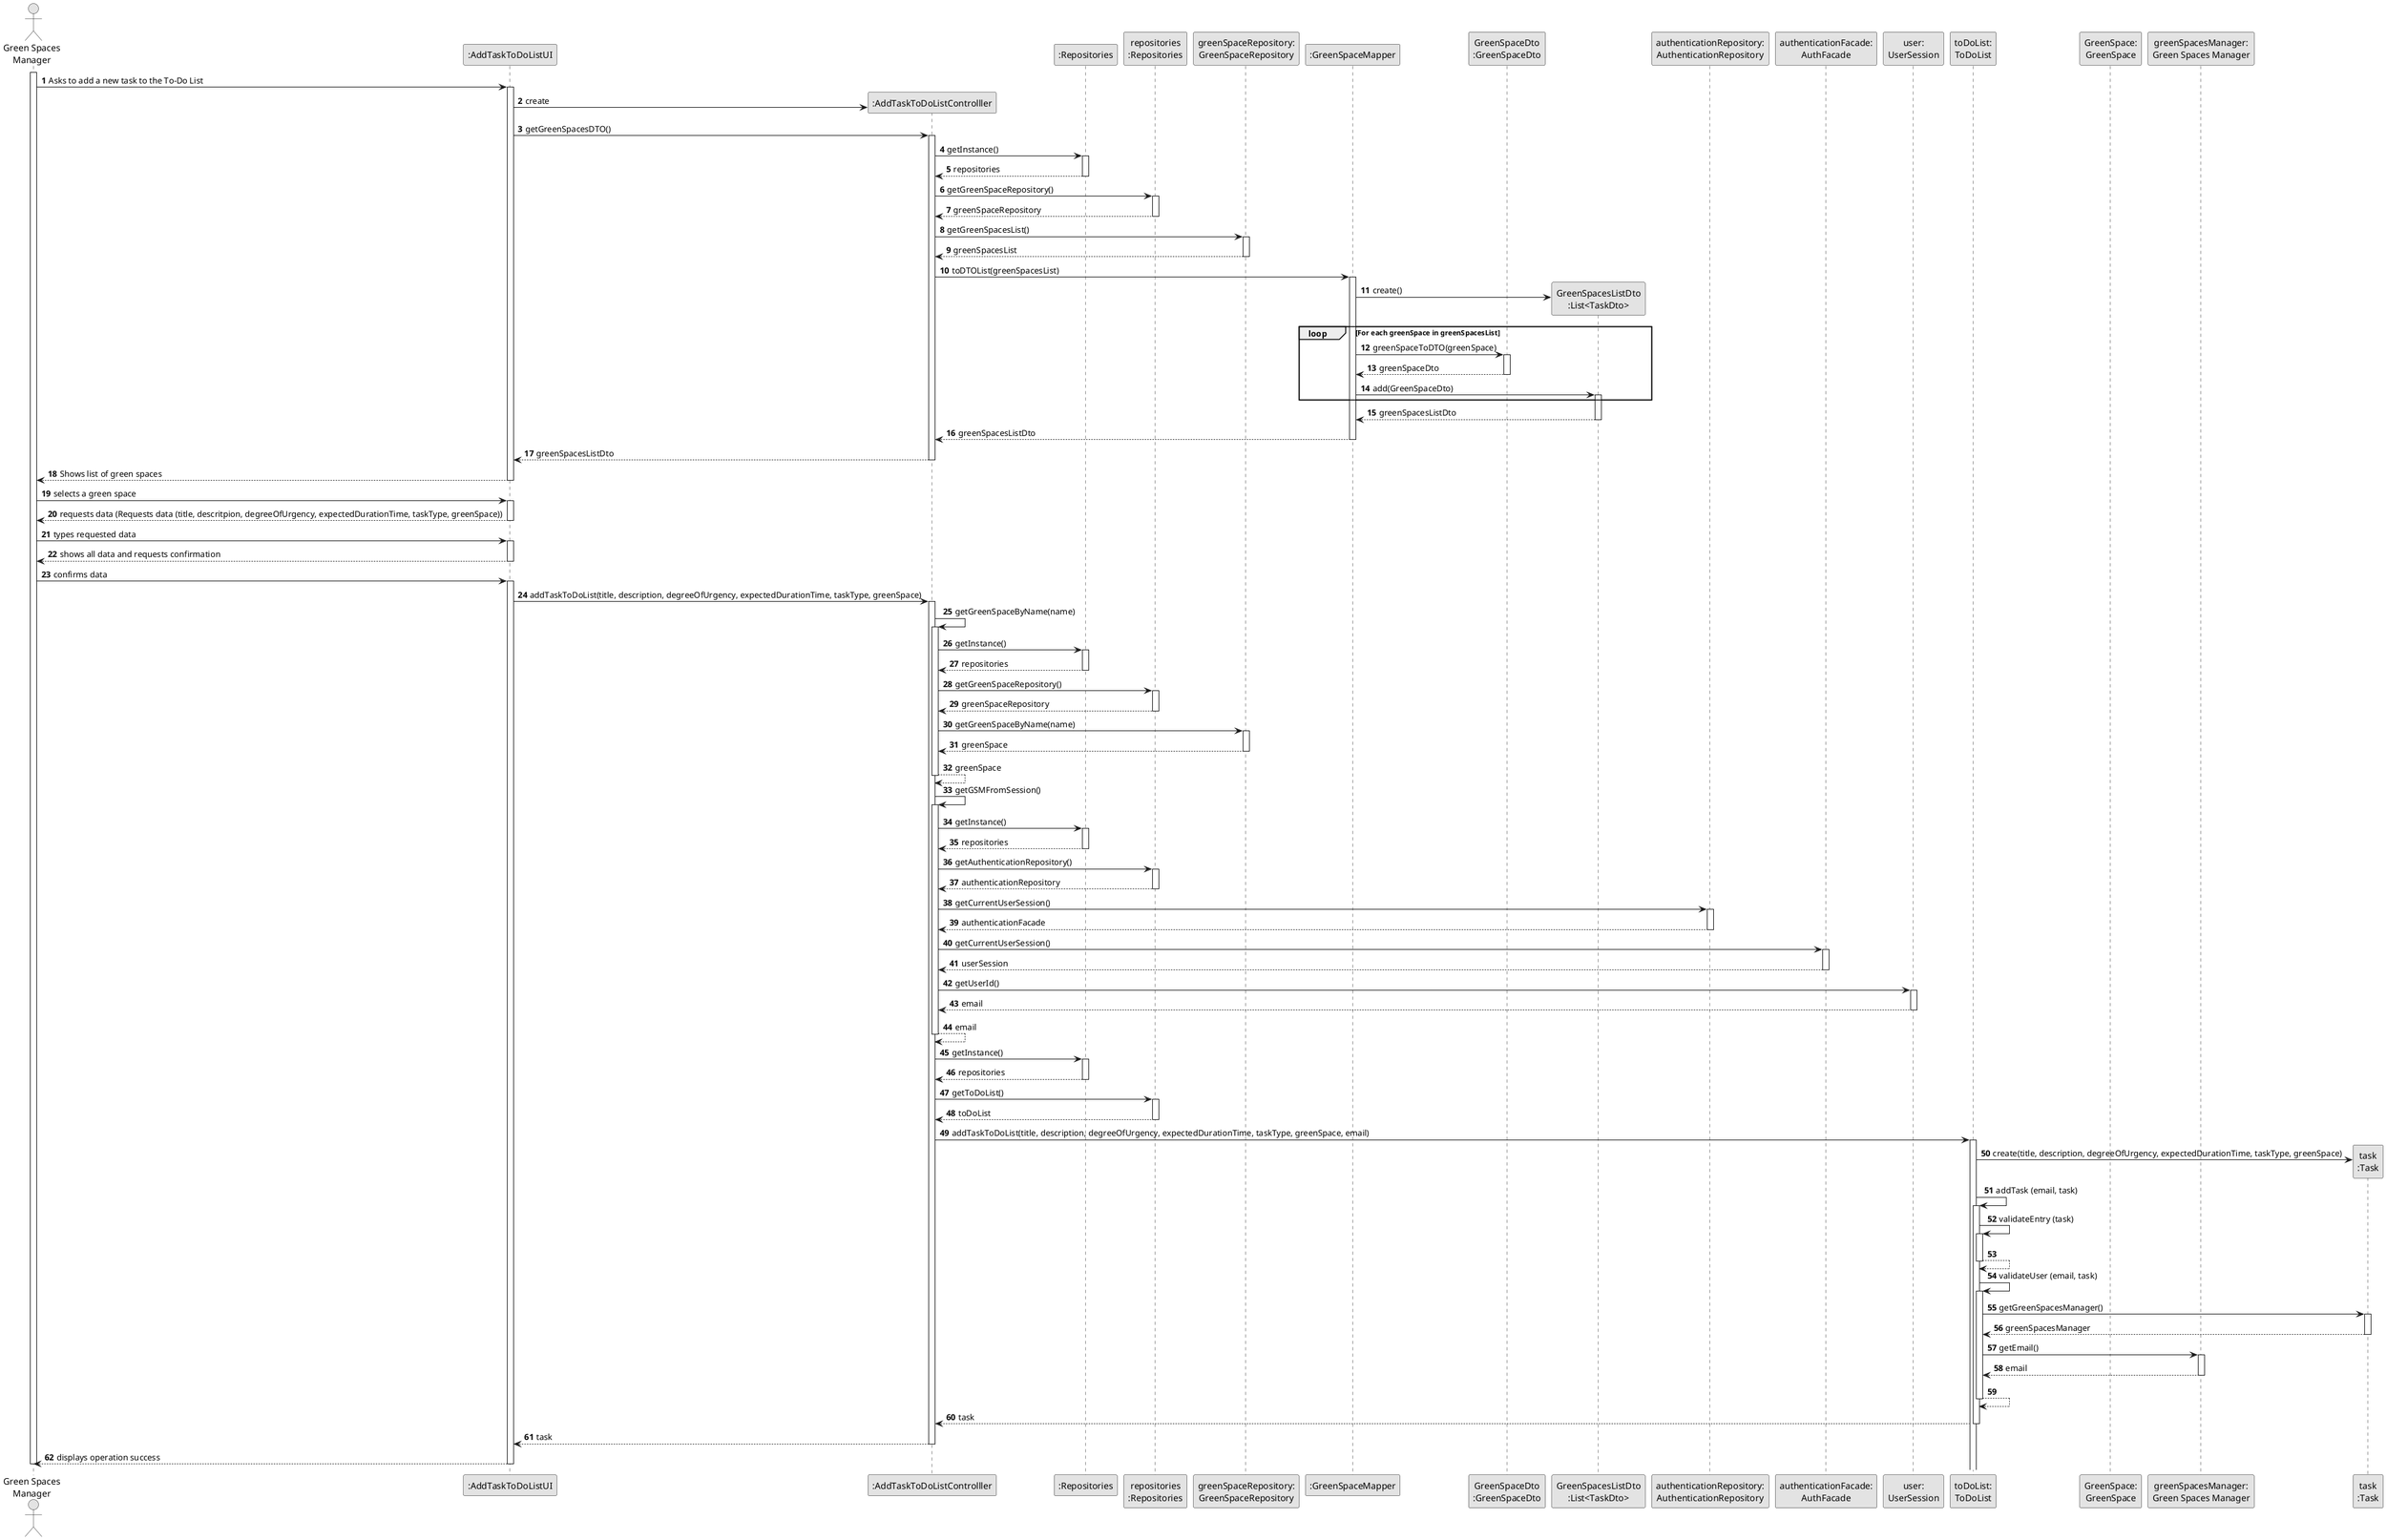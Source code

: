 @startuml
skinparam monochrome true
skinparam packageStyle rectangle
skinparam shadowing false

autonumber

'hide footbox
actor "Green Spaces\nManager" as GSM
participant ":AddTaskToDoListUI" as UI
participant ":AddTaskToDoListControlller" as CTRL
participant ":Repositories" as REP
participant "repositories\n:Repositories" as REPS
participant "greenSpaceRepository:\nGreenSpaceRepository" as greenSpaceREP
participant ":GreenSpaceMapper" as greenSpaceMAPPER
participant "GreenSpaceDto\n:GreenSpaceDto" as greenSpaceDTO
participant "GreenSpacesListDto\n:List<TaskDto>" as greenSpacesListDTO
participant "authenticationRepository:\nAuthenticationRepository" as authentication
participant "authenticationFacade:\nAuthFacade" as authFacade
participant "user:\nUserSession" as user
participant "toDoList:\nToDoList" as toDoList
participant "GreenSpace:\nGreenSpace" as greenSpace
participant "greenSpacesManager:\nGreen Spaces Manager" as USER
participant "task\n:Task" as TASK

activate GSM

    GSM -> UI : Asks to add a new task to the To-Do List
    activate UI

        UI -> CTRL** : create

        UI -> CTRL : getGreenSpacesDTO()
        activate CTRL

            CTRL -> REP : getInstance()
            activate REP

            REP --> CTRL: repositories
            deactivate REP

            CTRL -> REPS : getGreenSpaceRepository()
            activate REPS

            REPS --> CTRL: greenSpaceRepository
            deactivate REPS

            CTRL -> greenSpaceREP: getGreenSpacesList()
            activate greenSpaceREP

            greenSpaceREP --> CTRL : greenSpacesList
            deactivate greenSpaceREP

            CTRL -> greenSpaceMAPPER: toDTOList(greenSpacesList)
            activate greenSpaceMAPPER

                greenSpaceMAPPER -> greenSpacesListDTO** : create()

                loop For each greenSpace in greenSpacesList

                greenSpaceMAPPER -> greenSpaceDTO: greenSpaceToDTO(greenSpace)
                activate greenSpaceDTO

                greenSpaceDTO --> greenSpaceMAPPER: greenSpaceDto
                deactivate greenSpaceDTO

                greenSpaceMAPPER -> greenSpacesListDTO: add(GreenSpaceDto)
                activate greenSpacesListDTO

                end

                greenSpacesListDTO --> greenSpaceMAPPER: greenSpacesListDto
                deactivate greenSpacesListDTO

            greenSpaceMAPPER --> CTRL : greenSpacesListDto
            deactivate greenSpaceMAPPER

        CTRL --> UI : greenSpacesListDto
        deactivate CTRL

    UI --> GSM : Shows list of green spaces
    deactivate UI

    GSM -> UI : selects a green space
    activate UI

    UI --> GSM : requests data (Requests data (title, descritpion, degreeOfUrgency, expectedDurationTime, taskType, greenSpace))
    deactivate UI

    GSM -> UI : types requested data
    activate UI

    UI --> GSM : shows all data and requests confirmation
    deactivate UI

    GSM -> UI : confirms data
    activate UI

        UI -> CTRL: addTaskToDoList(title, description, degreeOfUrgency, expectedDurationTime, taskType, greenSpace)
        activate CTRL

            CTRL -> CTRL: getGreenSpaceByName(name)
            activate CTRL

            CTRL -> REP: getInstance()
            activate REP

            REP --> CTRL: repositories
            deactivate REP

            CTRL -> REPS: getGreenSpaceRepository()
            activate REPS

            REPS --> CTRL: greenSpaceRepository
            deactivate REPS

            CTRL -> greenSpaceREP: getGreenSpaceByName(name)
            activate greenSpaceREP

            greenSpaceREP --> CTRL: greenSpace
            deactivate greenSpaceREP

            CTRL --> CTRL: greenSpace
            deactivate CTRL

            CTRL -> CTRL: getGSMFromSession()
            activate CTRL

            CTRL -> REP: getInstance()
            activate REP

            REP --> CTRL: repositories
            deactivate REP

            CTRL -> REPS: getAuthenticationRepository()
            activate REPS

            REPS --> CTRL: authenticationRepository
            deactivate REPS

            CTRL -> authentication: getCurrentUserSession()
            activate authentication

            authentication --> CTRL: authenticationFacade
            deactivate authentication

            CTRL -> authFacade: getCurrentUserSession()
            activate authFacade

            authFacade --> CTRL: userSession
            deactivate authFacade

            CTRL -> user: getUserId()
            activate user

            user --> CTRL: email
            deactivate user

            CTRL --> CTRL: email
            deactivate CTRL

            CTRL -> REP: getInstance()
            activate REP

            REP --> CTRL: repositories
            deactivate REP

            CTRL -> REPS: getToDoList()
            activate REPS

            REPS --> CTRL: toDoList
            deactivate REPS

            CTRL -> toDoList: addTaskToDoList(title, description, degreeOfUrgency, expectedDurationTime, taskType, greenSpace, email)
            activate toDoList

                toDoList -> TASK** : create(title, description, degreeOfUrgency, expectedDurationTime, taskType, greenSpace)

                toDoList -> toDoList: addTask (email, task)
                activate toDoList

                toDoList -> toDoList: validateEntry (task)
                activate toDoList

                toDoList --> toDoList
                deactivate toDoList

                toDoList -> toDoList: validateUser (email, task)
                activate toDoList

                    toDoList -> TASK: getGreenSpacesManager()
                    activate TASK

                    TASK --> toDoList: greenSpacesManager
                    deactivate TASK

                    toDoList -> USER: getEmail()
                    activate USER

                    USER --> toDoList: email
                    deactivate USER

                toDoList --> toDoList
                deactivate toDoList

            toDoList --> CTRL: task
            deactivate toDoList

        CTRL --> UI: task
        deactivate CTRL

    UI --> GSM: displays operation success
    deactivate UI

deactivate GSM

@enduml